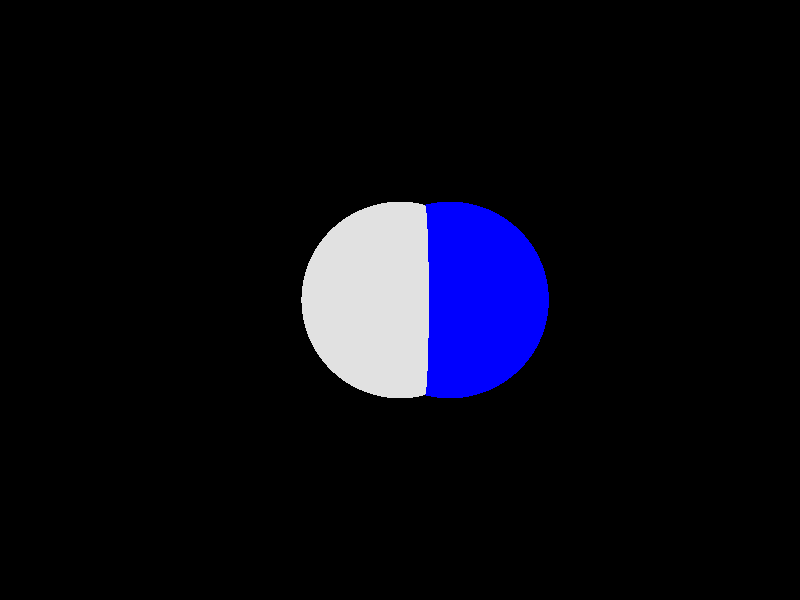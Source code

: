 #include "colors.inc"

camera{
	location <0, 12, -3>
	look_at 0
}

blob{
	sphere{
		<1,0,0>, 2
		strength 1.5
		texture{
			pigment{colour Blue}
		}
	}
	sphere{
		0, 2
		strength 2
		texture{
			pigment{colour Grey}
		}
	}
}  

sphere{
	<1,0,0>, 2
	texture{
		pigment{colour Blue transmit .5}
	}
}
sphere{
	0, 2
	texture{
		pigment{colour Grey transmit .5}
	}
}
light_source { <2, 4, -3> color White}
